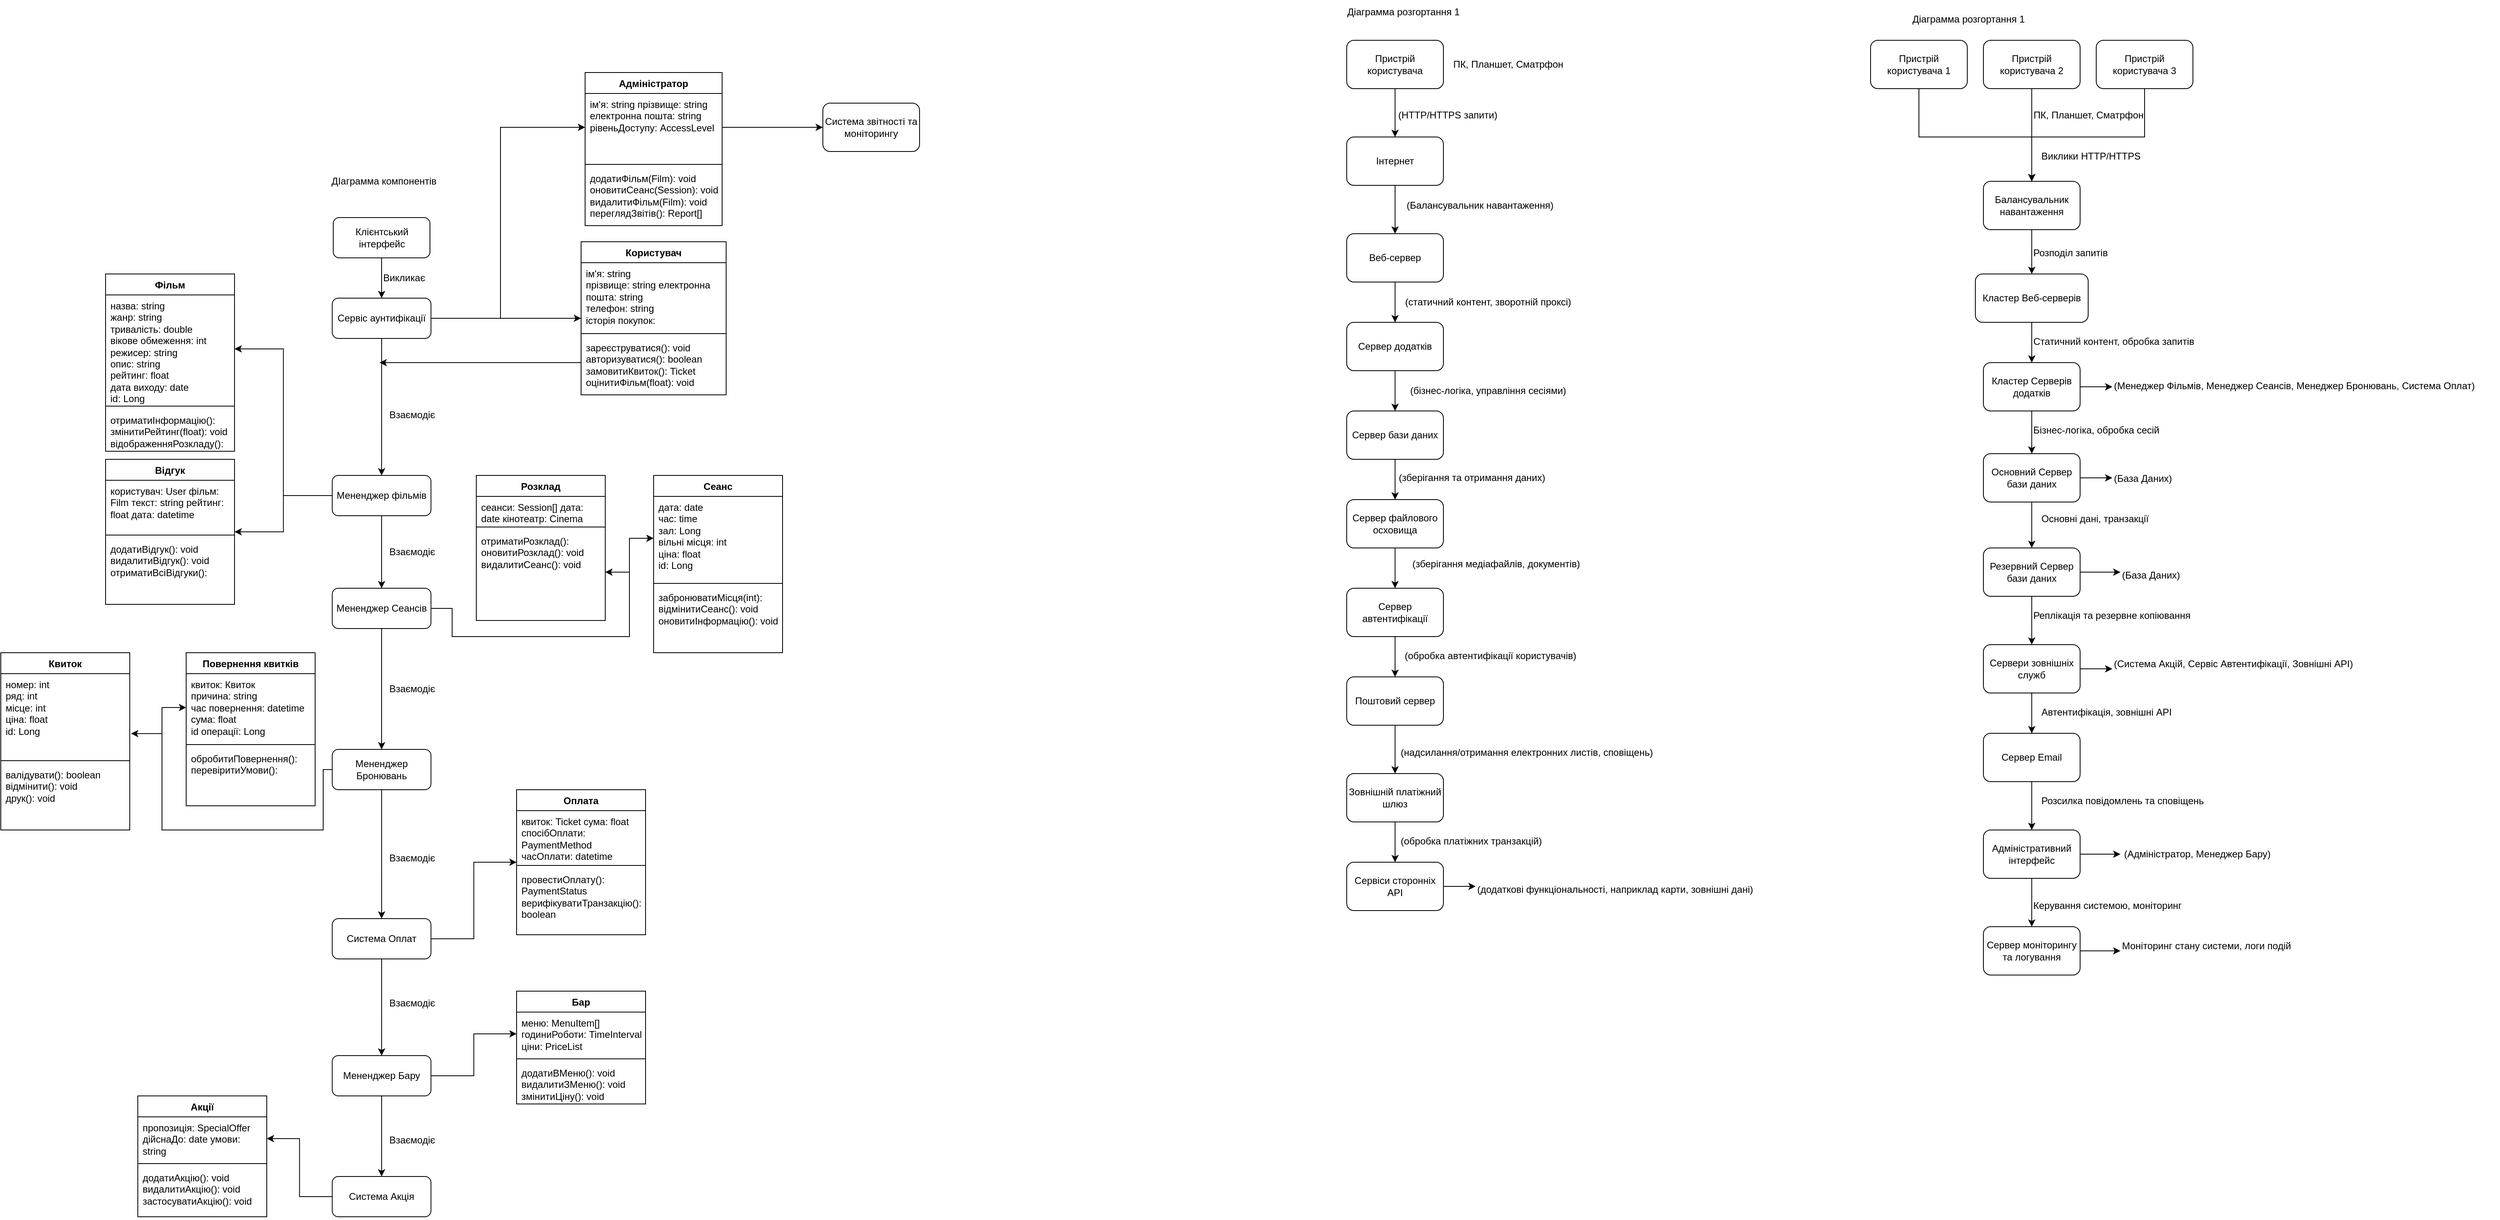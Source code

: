 <mxfile version="24.2.5" type="device">
  <diagram name="Page-1" id="E-X7L0WI3MuSMnoEJAu1">
    <mxGraphModel dx="3098" dy="1278" grid="1" gridSize="10" guides="1" tooltips="1" connect="1" arrows="1" fold="1" page="1" pageScale="1" pageWidth="850" pageHeight="1100" math="0" shadow="0">
      <root>
        <mxCell id="0" />
        <mxCell id="1" parent="0" />
        <mxCell id="DeFZSclAn88cbRGIC0sN-1" value="ДІаграмма компонентів" style="text;html=1;align=center;verticalAlign=middle;resizable=0;points=[];autosize=1;strokeColor=none;fillColor=none;" parent="1" vertex="1">
          <mxGeometry x="300" y="330" width="150" height="30" as="geometry" />
        </mxCell>
        <mxCell id="DeFZSclAn88cbRGIC0sN-5" style="edgeStyle=orthogonalEdgeStyle;rounded=0;orthogonalLoop=1;jettySize=auto;html=1;entryX=0.5;entryY=0;entryDx=0;entryDy=0;" parent="1" source="DeFZSclAn88cbRGIC0sN-2" target="DeFZSclAn88cbRGIC0sN-3" edge="1">
          <mxGeometry relative="1" as="geometry" />
        </mxCell>
        <mxCell id="DeFZSclAn88cbRGIC0sN-2" value="Клієнтський інтерфейс" style="rounded=1;whiteSpace=wrap;html=1;" parent="1" vertex="1">
          <mxGeometry x="312.5" y="390" width="120" height="50" as="geometry" />
        </mxCell>
        <mxCell id="DeFZSclAn88cbRGIC0sN-13" style="edgeStyle=orthogonalEdgeStyle;rounded=0;orthogonalLoop=1;jettySize=auto;html=1;entryX=0.5;entryY=0;entryDx=0;entryDy=0;" parent="1" source="DeFZSclAn88cbRGIC0sN-3" target="DeFZSclAn88cbRGIC0sN-12" edge="1">
          <mxGeometry relative="1" as="geometry" />
        </mxCell>
        <mxCell id="DeFZSclAn88cbRGIC0sN-89" style="edgeStyle=orthogonalEdgeStyle;rounded=0;orthogonalLoop=1;jettySize=auto;html=1;entryX=0;entryY=0.5;entryDx=0;entryDy=0;" parent="1" source="DeFZSclAn88cbRGIC0sN-3" target="DeFZSclAn88cbRGIC0sN-86" edge="1">
          <mxGeometry relative="1" as="geometry">
            <Array as="points">
              <mxPoint x="520" y="515" />
              <mxPoint x="520" y="278" />
            </Array>
          </mxGeometry>
        </mxCell>
        <mxCell id="DeFZSclAn88cbRGIC0sN-3" value="Сервіс аунтифікації" style="rounded=1;whiteSpace=wrap;html=1;" parent="1" vertex="1">
          <mxGeometry x="311.25" y="490" width="122.5" height="50" as="geometry" />
        </mxCell>
        <mxCell id="DeFZSclAn88cbRGIC0sN-6" value="Викликає" style="text;html=1;align=center;verticalAlign=middle;resizable=0;points=[];autosize=1;strokeColor=none;fillColor=none;" parent="1" vertex="1">
          <mxGeometry x="360" y="450" width="80" height="30" as="geometry" />
        </mxCell>
        <mxCell id="DeFZSclAn88cbRGIC0sN-7" value="Користувач" style="swimlane;fontStyle=1;align=center;verticalAlign=top;childLayout=stackLayout;horizontal=1;startSize=26;horizontalStack=0;resizeParent=1;resizeParentMax=0;resizeLast=0;collapsible=1;marginBottom=0;whiteSpace=wrap;html=1;" parent="1" vertex="1">
          <mxGeometry x="620" y="420" width="180" height="190" as="geometry" />
        </mxCell>
        <mxCell id="DeFZSclAn88cbRGIC0sN-93" style="edgeStyle=orthogonalEdgeStyle;rounded=0;orthogonalLoop=1;jettySize=auto;html=1;exitX=0;exitY=0.5;exitDx=0;exitDy=0;" parent="DeFZSclAn88cbRGIC0sN-7" source="DeFZSclAn88cbRGIC0sN-10" edge="1">
          <mxGeometry relative="1" as="geometry">
            <mxPoint x="-250" y="150" as="targetPoint" />
            <Array as="points">
              <mxPoint y="150" />
              <mxPoint x="-250" y="150" />
            </Array>
          </mxGeometry>
        </mxCell>
        <mxCell id="DeFZSclAn88cbRGIC0sN-8" value="ім&#39;я: string&amp;nbsp;&lt;div&gt;прізвище: string електронна пошта: string&amp;nbsp;&lt;/div&gt;&lt;div&gt;телефон: string&amp;nbsp;&lt;/div&gt;&lt;div&gt;історія покупок:&lt;/div&gt;" style="text;strokeColor=none;fillColor=none;align=left;verticalAlign=top;spacingLeft=4;spacingRight=4;overflow=hidden;rotatable=0;points=[[0,0.5],[1,0.5]];portConstraint=eastwest;whiteSpace=wrap;html=1;" parent="DeFZSclAn88cbRGIC0sN-7" vertex="1">
          <mxGeometry y="26" width="180" height="84" as="geometry" />
        </mxCell>
        <mxCell id="DeFZSclAn88cbRGIC0sN-9" value="" style="line;strokeWidth=1;fillColor=none;align=left;verticalAlign=middle;spacingTop=-1;spacingLeft=3;spacingRight=3;rotatable=0;labelPosition=right;points=[];portConstraint=eastwest;strokeColor=inherit;" parent="DeFZSclAn88cbRGIC0sN-7" vertex="1">
          <mxGeometry y="110" width="180" height="8" as="geometry" />
        </mxCell>
        <mxCell id="DeFZSclAn88cbRGIC0sN-10" value="зареєструватися(): void авторизуватися(): boolean замовитиКвиток(): Ticket оцінитиФільм(float): void" style="text;strokeColor=none;fillColor=none;align=left;verticalAlign=top;spacingLeft=4;spacingRight=4;overflow=hidden;rotatable=0;points=[[0,0.5],[1,0.5]];portConstraint=eastwest;whiteSpace=wrap;html=1;" parent="DeFZSclAn88cbRGIC0sN-7" vertex="1">
          <mxGeometry y="118" width="180" height="72" as="geometry" />
        </mxCell>
        <mxCell id="DeFZSclAn88cbRGIC0sN-11" style="edgeStyle=orthogonalEdgeStyle;rounded=0;orthogonalLoop=1;jettySize=auto;html=1;entryX=0;entryY=0.821;entryDx=0;entryDy=0;entryPerimeter=0;" parent="1" source="DeFZSclAn88cbRGIC0sN-3" target="DeFZSclAn88cbRGIC0sN-8" edge="1">
          <mxGeometry relative="1" as="geometry" />
        </mxCell>
        <mxCell id="DeFZSclAn88cbRGIC0sN-25" style="edgeStyle=orthogonalEdgeStyle;rounded=0;orthogonalLoop=1;jettySize=auto;html=1;entryX=1;entryY=0.5;entryDx=0;entryDy=0;exitX=0;exitY=0.5;exitDx=0;exitDy=0;" parent="1" source="DeFZSclAn88cbRGIC0sN-12" target="DeFZSclAn88cbRGIC0sN-16" edge="1">
          <mxGeometry relative="1" as="geometry" />
        </mxCell>
        <mxCell id="DeFZSclAn88cbRGIC0sN-27" style="edgeStyle=orthogonalEdgeStyle;rounded=0;orthogonalLoop=1;jettySize=auto;html=1;entryX=1;entryY=0.5;entryDx=0;entryDy=0;" parent="1" source="DeFZSclAn88cbRGIC0sN-12" target="DeFZSclAn88cbRGIC0sN-19" edge="1">
          <mxGeometry relative="1" as="geometry" />
        </mxCell>
        <mxCell id="DeFZSclAn88cbRGIC0sN-29" style="edgeStyle=orthogonalEdgeStyle;rounded=0;orthogonalLoop=1;jettySize=auto;html=1;" parent="1" source="DeFZSclAn88cbRGIC0sN-12" target="DeFZSclAn88cbRGIC0sN-28" edge="1">
          <mxGeometry relative="1" as="geometry" />
        </mxCell>
        <mxCell id="DeFZSclAn88cbRGIC0sN-12" value="Мененджер фільмів" style="rounded=1;whiteSpace=wrap;html=1;" parent="1" vertex="1">
          <mxGeometry x="311.25" y="710" width="122.5" height="50" as="geometry" />
        </mxCell>
        <mxCell id="DeFZSclAn88cbRGIC0sN-14" value="Взаємодіє" style="text;html=1;align=center;verticalAlign=middle;resizable=0;points=[];autosize=1;strokeColor=none;fillColor=none;" parent="1" vertex="1">
          <mxGeometry x="370" y="620" width="80" height="30" as="geometry" />
        </mxCell>
        <mxCell id="DeFZSclAn88cbRGIC0sN-15" value="Фільм" style="swimlane;fontStyle=1;align=center;verticalAlign=top;childLayout=stackLayout;horizontal=1;startSize=26;horizontalStack=0;resizeParent=1;resizeParentMax=0;resizeLast=0;collapsible=1;marginBottom=0;whiteSpace=wrap;html=1;" parent="1" vertex="1">
          <mxGeometry x="30" y="460" width="160" height="220" as="geometry" />
        </mxCell>
        <mxCell id="DeFZSclAn88cbRGIC0sN-16" value="назва: string&amp;nbsp;&lt;div&gt;жанр: string&amp;nbsp;&lt;/div&gt;&lt;div&gt;тривалість: double&lt;/div&gt;&lt;div&gt;вікове обмеження: int режисер: string&amp;nbsp;&lt;/div&gt;&lt;div&gt;опис: string&amp;nbsp;&lt;/div&gt;&lt;div&gt;рейтинг: float&amp;nbsp;&lt;/div&gt;&lt;div&gt;дата виходу: date&lt;/div&gt;&lt;div&gt;id: Long&lt;br&gt;&lt;/div&gt;" style="text;strokeColor=none;fillColor=none;align=left;verticalAlign=top;spacingLeft=4;spacingRight=4;overflow=hidden;rotatable=0;points=[[0,0.5],[1,0.5]];portConstraint=eastwest;whiteSpace=wrap;html=1;" parent="DeFZSclAn88cbRGIC0sN-15" vertex="1">
          <mxGeometry y="26" width="160" height="134" as="geometry" />
        </mxCell>
        <mxCell id="DeFZSclAn88cbRGIC0sN-17" value="" style="line;strokeWidth=1;fillColor=none;align=left;verticalAlign=middle;spacingTop=-1;spacingLeft=3;spacingRight=3;rotatable=0;labelPosition=right;points=[];portConstraint=eastwest;strokeColor=inherit;" parent="DeFZSclAn88cbRGIC0sN-15" vertex="1">
          <mxGeometry y="160" width="160" height="8" as="geometry" />
        </mxCell>
        <mxCell id="DeFZSclAn88cbRGIC0sN-18" value="отриматиІнформацію():&amp;nbsp; змінитиРейтинг(float): void відображенняРозкладу():&amp;nbsp;" style="text;strokeColor=none;fillColor=none;align=left;verticalAlign=top;spacingLeft=4;spacingRight=4;overflow=hidden;rotatable=0;points=[[0,0.5],[1,0.5]];portConstraint=eastwest;whiteSpace=wrap;html=1;" parent="DeFZSclAn88cbRGIC0sN-15" vertex="1">
          <mxGeometry y="168" width="160" height="52" as="geometry" />
        </mxCell>
        <mxCell id="DeFZSclAn88cbRGIC0sN-19" value="Відгук" style="swimlane;fontStyle=1;align=center;verticalAlign=top;childLayout=stackLayout;horizontal=1;startSize=26;horizontalStack=0;resizeParent=1;resizeParentMax=0;resizeLast=0;collapsible=1;marginBottom=0;whiteSpace=wrap;html=1;" parent="1" vertex="1">
          <mxGeometry x="30" y="690" width="160" height="180" as="geometry" />
        </mxCell>
        <mxCell id="DeFZSclAn88cbRGIC0sN-20" value="користувач: User фільм: Film текст: string рейтинг: float дата: datetime" style="text;strokeColor=none;fillColor=none;align=left;verticalAlign=top;spacingLeft=4;spacingRight=4;overflow=hidden;rotatable=0;points=[[0,0.5],[1,0.5]];portConstraint=eastwest;whiteSpace=wrap;html=1;" parent="DeFZSclAn88cbRGIC0sN-19" vertex="1">
          <mxGeometry y="26" width="160" height="64" as="geometry" />
        </mxCell>
        <mxCell id="DeFZSclAn88cbRGIC0sN-21" value="" style="line;strokeWidth=1;fillColor=none;align=left;verticalAlign=middle;spacingTop=-1;spacingLeft=3;spacingRight=3;rotatable=0;labelPosition=right;points=[];portConstraint=eastwest;strokeColor=inherit;" parent="DeFZSclAn88cbRGIC0sN-19" vertex="1">
          <mxGeometry y="90" width="160" height="8" as="geometry" />
        </mxCell>
        <mxCell id="DeFZSclAn88cbRGIC0sN-22" value="додатиВідгук(): void видалитиВідгук(): void отриматиВсіВідгуки():&amp;nbsp;" style="text;strokeColor=none;fillColor=none;align=left;verticalAlign=top;spacingLeft=4;spacingRight=4;overflow=hidden;rotatable=0;points=[[0,0.5],[1,0.5]];portConstraint=eastwest;whiteSpace=wrap;html=1;" parent="DeFZSclAn88cbRGIC0sN-19" vertex="1">
          <mxGeometry y="98" width="160" height="82" as="geometry" />
        </mxCell>
        <mxCell id="DeFZSclAn88cbRGIC0sN-40" style="edgeStyle=orthogonalEdgeStyle;rounded=0;orthogonalLoop=1;jettySize=auto;html=1;exitX=1;exitY=0.5;exitDx=0;exitDy=0;" parent="1" source="DeFZSclAn88cbRGIC0sN-28" target="DeFZSclAn88cbRGIC0sN-31" edge="1">
          <mxGeometry relative="1" as="geometry">
            <Array as="points">
              <mxPoint x="460" y="875" />
              <mxPoint x="460" y="910" />
              <mxPoint x="680" y="910" />
              <mxPoint x="680" y="788" />
            </Array>
          </mxGeometry>
        </mxCell>
        <mxCell id="DeFZSclAn88cbRGIC0sN-42" style="edgeStyle=orthogonalEdgeStyle;rounded=0;orthogonalLoop=1;jettySize=auto;html=1;" parent="1" source="DeFZSclAn88cbRGIC0sN-28" target="DeFZSclAn88cbRGIC0sN-41" edge="1">
          <mxGeometry relative="1" as="geometry" />
        </mxCell>
        <mxCell id="DeFZSclAn88cbRGIC0sN-28" value="Мененджер Сеансів" style="rounded=1;whiteSpace=wrap;html=1;" parent="1" vertex="1">
          <mxGeometry x="311.25" y="850" width="122.5" height="50" as="geometry" />
        </mxCell>
        <mxCell id="DeFZSclAn88cbRGIC0sN-30" value="Сеанс" style="swimlane;fontStyle=1;align=center;verticalAlign=top;childLayout=stackLayout;horizontal=1;startSize=26;horizontalStack=0;resizeParent=1;resizeParentMax=0;resizeLast=0;collapsible=1;marginBottom=0;whiteSpace=wrap;html=1;" parent="1" vertex="1">
          <mxGeometry x="710" y="710" width="160" height="220" as="geometry" />
        </mxCell>
        <mxCell id="DeFZSclAn88cbRGIC0sN-31" value="дата: date&amp;nbsp;&lt;div&gt;час: time&amp;nbsp;&lt;/div&gt;&lt;div&gt;зал: Long&amp;nbsp;&lt;/div&gt;&lt;div&gt;вільні місця: int&amp;nbsp;&lt;/div&gt;&lt;div&gt;ціна: float&lt;/div&gt;&lt;div&gt;id: Long&lt;br&gt;&lt;/div&gt;" style="text;strokeColor=none;fillColor=none;align=left;verticalAlign=top;spacingLeft=4;spacingRight=4;overflow=hidden;rotatable=0;points=[[0,0.5],[1,0.5]];portConstraint=eastwest;whiteSpace=wrap;html=1;" parent="DeFZSclAn88cbRGIC0sN-30" vertex="1">
          <mxGeometry y="26" width="160" height="104" as="geometry" />
        </mxCell>
        <mxCell id="DeFZSclAn88cbRGIC0sN-32" value="" style="line;strokeWidth=1;fillColor=none;align=left;verticalAlign=middle;spacingTop=-1;spacingLeft=3;spacingRight=3;rotatable=0;labelPosition=right;points=[];portConstraint=eastwest;strokeColor=inherit;" parent="DeFZSclAn88cbRGIC0sN-30" vertex="1">
          <mxGeometry y="130" width="160" height="8" as="geometry" />
        </mxCell>
        <mxCell id="DeFZSclAn88cbRGIC0sN-33" value="забронюватиМісця(int): відмінитиСеанс(): void оновитиІнформацію(): void" style="text;strokeColor=none;fillColor=none;align=left;verticalAlign=top;spacingLeft=4;spacingRight=4;overflow=hidden;rotatable=0;points=[[0,0.5],[1,0.5]];portConstraint=eastwest;whiteSpace=wrap;html=1;" parent="DeFZSclAn88cbRGIC0sN-30" vertex="1">
          <mxGeometry y="138" width="160" height="82" as="geometry" />
        </mxCell>
        <mxCell id="DeFZSclAn88cbRGIC0sN-34" value="Розклад" style="swimlane;fontStyle=1;align=center;verticalAlign=top;childLayout=stackLayout;horizontal=1;startSize=26;horizontalStack=0;resizeParent=1;resizeParentMax=0;resizeLast=0;collapsible=1;marginBottom=0;whiteSpace=wrap;html=1;" parent="1" vertex="1">
          <mxGeometry x="490" y="710" width="160" height="180" as="geometry" />
        </mxCell>
        <mxCell id="DeFZSclAn88cbRGIC0sN-35" value="сеанси: Session[] дата: date кінотеатр: Cinema" style="text;strokeColor=none;fillColor=none;align=left;verticalAlign=top;spacingLeft=4;spacingRight=4;overflow=hidden;rotatable=0;points=[[0,0.5],[1,0.5]];portConstraint=eastwest;whiteSpace=wrap;html=1;" parent="DeFZSclAn88cbRGIC0sN-34" vertex="1">
          <mxGeometry y="26" width="160" height="34" as="geometry" />
        </mxCell>
        <mxCell id="DeFZSclAn88cbRGIC0sN-36" value="" style="line;strokeWidth=1;fillColor=none;align=left;verticalAlign=middle;spacingTop=-1;spacingLeft=3;spacingRight=3;rotatable=0;labelPosition=right;points=[];portConstraint=eastwest;strokeColor=inherit;" parent="DeFZSclAn88cbRGIC0sN-34" vertex="1">
          <mxGeometry y="60" width="160" height="8" as="geometry" />
        </mxCell>
        <mxCell id="DeFZSclAn88cbRGIC0sN-37" value="отриматиРозклад():&amp;nbsp; оновитиРозклад(): void видалитиСеанс(): void" style="text;strokeColor=none;fillColor=none;align=left;verticalAlign=top;spacingLeft=4;spacingRight=4;overflow=hidden;rotatable=0;points=[[0,0.5],[1,0.5]];portConstraint=eastwest;whiteSpace=wrap;html=1;" parent="DeFZSclAn88cbRGIC0sN-34" vertex="1">
          <mxGeometry y="68" width="160" height="112" as="geometry" />
        </mxCell>
        <mxCell id="DeFZSclAn88cbRGIC0sN-52" style="edgeStyle=orthogonalEdgeStyle;rounded=0;orthogonalLoop=1;jettySize=auto;html=1;entryX=0;entryY=0.5;entryDx=0;entryDy=0;exitX=0;exitY=0.5;exitDx=0;exitDy=0;" parent="1" source="DeFZSclAn88cbRGIC0sN-41" target="DeFZSclAn88cbRGIC0sN-48" edge="1">
          <mxGeometry relative="1" as="geometry">
            <Array as="points">
              <mxPoint x="300" y="1075" />
              <mxPoint x="300" y="1150" />
              <mxPoint x="100" y="1150" />
              <mxPoint x="100" y="998" />
            </Array>
          </mxGeometry>
        </mxCell>
        <mxCell id="DeFZSclAn88cbRGIC0sN-56" style="edgeStyle=orthogonalEdgeStyle;rounded=0;orthogonalLoop=1;jettySize=auto;html=1;entryX=0.5;entryY=0;entryDx=0;entryDy=0;" parent="1" source="DeFZSclAn88cbRGIC0sN-41" target="DeFZSclAn88cbRGIC0sN-55" edge="1">
          <mxGeometry relative="1" as="geometry" />
        </mxCell>
        <mxCell id="DeFZSclAn88cbRGIC0sN-41" value="Мененджер Бронювань" style="rounded=1;whiteSpace=wrap;html=1;" parent="1" vertex="1">
          <mxGeometry x="311.25" y="1050" width="122.5" height="50" as="geometry" />
        </mxCell>
        <mxCell id="DeFZSclAn88cbRGIC0sN-43" value="Квиток" style="swimlane;fontStyle=1;align=center;verticalAlign=top;childLayout=stackLayout;horizontal=1;startSize=26;horizontalStack=0;resizeParent=1;resizeParentMax=0;resizeLast=0;collapsible=1;marginBottom=0;whiteSpace=wrap;html=1;" parent="1" vertex="1">
          <mxGeometry x="-100" y="930" width="160" height="220" as="geometry" />
        </mxCell>
        <mxCell id="DeFZSclAn88cbRGIC0sN-44" value="номер: int&amp;nbsp;&lt;div&gt;ряд: int&amp;nbsp;&lt;/div&gt;&lt;div&gt;місце: int&amp;nbsp;&lt;/div&gt;&lt;div&gt;ціна: float&amp;nbsp;&lt;/div&gt;&lt;div&gt;id: Long&lt;/div&gt;" style="text;strokeColor=none;fillColor=none;align=left;verticalAlign=top;spacingLeft=4;spacingRight=4;overflow=hidden;rotatable=0;points=[[0,0.5],[1,0.5]];portConstraint=eastwest;whiteSpace=wrap;html=1;" parent="DeFZSclAn88cbRGIC0sN-43" vertex="1">
          <mxGeometry y="26" width="160" height="104" as="geometry" />
        </mxCell>
        <mxCell id="DeFZSclAn88cbRGIC0sN-45" value="" style="line;strokeWidth=1;fillColor=none;align=left;verticalAlign=middle;spacingTop=-1;spacingLeft=3;spacingRight=3;rotatable=0;labelPosition=right;points=[];portConstraint=eastwest;strokeColor=inherit;" parent="DeFZSclAn88cbRGIC0sN-43" vertex="1">
          <mxGeometry y="130" width="160" height="8" as="geometry" />
        </mxCell>
        <mxCell id="DeFZSclAn88cbRGIC0sN-46" value="валідувати(): boolean відмінити(): void&amp;nbsp;&lt;div&gt;друк(): void&lt;/div&gt;" style="text;strokeColor=none;fillColor=none;align=left;verticalAlign=top;spacingLeft=4;spacingRight=4;overflow=hidden;rotatable=0;points=[[0,0.5],[1,0.5]];portConstraint=eastwest;whiteSpace=wrap;html=1;" parent="DeFZSclAn88cbRGIC0sN-43" vertex="1">
          <mxGeometry y="138" width="160" height="82" as="geometry" />
        </mxCell>
        <mxCell id="DeFZSclAn88cbRGIC0sN-47" value="Повернення квитків" style="swimlane;fontStyle=1;align=center;verticalAlign=top;childLayout=stackLayout;horizontal=1;startSize=26;horizontalStack=0;resizeParent=1;resizeParentMax=0;resizeLast=0;collapsible=1;marginBottom=0;whiteSpace=wrap;html=1;" parent="1" vertex="1">
          <mxGeometry x="130" y="930" width="160" height="190" as="geometry" />
        </mxCell>
        <mxCell id="DeFZSclAn88cbRGIC0sN-48" value="квиток: Квиток&lt;div&gt;причина: string&amp;nbsp;&lt;/div&gt;&lt;div&gt;час повернення: datetime сума: float&lt;/div&gt;&lt;div&gt;id операції: Long&lt;br&gt;&lt;/div&gt;" style="text;strokeColor=none;fillColor=none;align=left;verticalAlign=top;spacingLeft=4;spacingRight=4;overflow=hidden;rotatable=0;points=[[0,0.5],[1,0.5]];portConstraint=eastwest;whiteSpace=wrap;html=1;" parent="DeFZSclAn88cbRGIC0sN-47" vertex="1">
          <mxGeometry y="26" width="160" height="84" as="geometry" />
        </mxCell>
        <mxCell id="DeFZSclAn88cbRGIC0sN-49" value="" style="line;strokeWidth=1;fillColor=none;align=left;verticalAlign=middle;spacingTop=-1;spacingLeft=3;spacingRight=3;rotatable=0;labelPosition=right;points=[];portConstraint=eastwest;strokeColor=inherit;" parent="DeFZSclAn88cbRGIC0sN-47" vertex="1">
          <mxGeometry y="110" width="160" height="8" as="geometry" />
        </mxCell>
        <mxCell id="DeFZSclAn88cbRGIC0sN-50" value="обробитиПовернення(): перевіритиУмови():&amp;nbsp;" style="text;strokeColor=none;fillColor=none;align=left;verticalAlign=top;spacingLeft=4;spacingRight=4;overflow=hidden;rotatable=0;points=[[0,0.5],[1,0.5]];portConstraint=eastwest;whiteSpace=wrap;html=1;" parent="DeFZSclAn88cbRGIC0sN-47" vertex="1">
          <mxGeometry y="118" width="160" height="72" as="geometry" />
        </mxCell>
        <mxCell id="DeFZSclAn88cbRGIC0sN-51" style="edgeStyle=orthogonalEdgeStyle;rounded=0;orthogonalLoop=1;jettySize=auto;html=1;entryX=1.01;entryY=0.715;entryDx=0;entryDy=0;entryPerimeter=0;exitX=0;exitY=0.5;exitDx=0;exitDy=0;" parent="1" source="DeFZSclAn88cbRGIC0sN-41" target="DeFZSclAn88cbRGIC0sN-44" edge="1">
          <mxGeometry relative="1" as="geometry">
            <Array as="points">
              <mxPoint x="300" y="1075" />
              <mxPoint x="300" y="1150" />
              <mxPoint x="100" y="1150" />
              <mxPoint x="100" y="1030" />
            </Array>
          </mxGeometry>
        </mxCell>
        <mxCell id="DeFZSclAn88cbRGIC0sN-54" style="edgeStyle=orthogonalEdgeStyle;rounded=0;orthogonalLoop=1;jettySize=auto;html=1;entryX=1;entryY=0.464;entryDx=0;entryDy=0;entryPerimeter=0;" parent="1" source="DeFZSclAn88cbRGIC0sN-28" target="DeFZSclAn88cbRGIC0sN-37" edge="1">
          <mxGeometry relative="1" as="geometry">
            <Array as="points">
              <mxPoint x="460" y="875" />
              <mxPoint x="460" y="910" />
              <mxPoint x="680" y="910" />
              <mxPoint x="680" y="830" />
            </Array>
          </mxGeometry>
        </mxCell>
        <mxCell id="DeFZSclAn88cbRGIC0sN-61" style="edgeStyle=orthogonalEdgeStyle;rounded=0;orthogonalLoop=1;jettySize=auto;html=1;entryX=0;entryY=0.5;entryDx=0;entryDy=0;" parent="1" source="DeFZSclAn88cbRGIC0sN-55" target="DeFZSclAn88cbRGIC0sN-57" edge="1">
          <mxGeometry relative="1" as="geometry" />
        </mxCell>
        <mxCell id="DeFZSclAn88cbRGIC0sN-69" style="edgeStyle=orthogonalEdgeStyle;rounded=0;orthogonalLoop=1;jettySize=auto;html=1;entryX=0.5;entryY=0;entryDx=0;entryDy=0;" parent="1" source="DeFZSclAn88cbRGIC0sN-55" target="DeFZSclAn88cbRGIC0sN-62" edge="1">
          <mxGeometry relative="1" as="geometry" />
        </mxCell>
        <mxCell id="DeFZSclAn88cbRGIC0sN-55" value="Система Оплат" style="rounded=1;whiteSpace=wrap;html=1;" parent="1" vertex="1">
          <mxGeometry x="311.25" y="1260" width="122.5" height="50" as="geometry" />
        </mxCell>
        <mxCell id="DeFZSclAn88cbRGIC0sN-57" value="Оплата" style="swimlane;fontStyle=1;align=center;verticalAlign=top;childLayout=stackLayout;horizontal=1;startSize=26;horizontalStack=0;resizeParent=1;resizeParentMax=0;resizeLast=0;collapsible=1;marginBottom=0;whiteSpace=wrap;html=1;" parent="1" vertex="1">
          <mxGeometry x="540" y="1100" width="160" height="180" as="geometry">
            <mxRectangle x="410" y="460" width="80" height="30" as="alternateBounds" />
          </mxGeometry>
        </mxCell>
        <mxCell id="DeFZSclAn88cbRGIC0sN-58" value="квиток: Ticket сума: float спосібОплати: PaymentMethod часОплати: datetime" style="text;strokeColor=none;fillColor=none;align=left;verticalAlign=top;spacingLeft=4;spacingRight=4;overflow=hidden;rotatable=0;points=[[0,0.5],[1,0.5]];portConstraint=eastwest;whiteSpace=wrap;html=1;" parent="DeFZSclAn88cbRGIC0sN-57" vertex="1">
          <mxGeometry y="26" width="160" height="64" as="geometry" />
        </mxCell>
        <mxCell id="DeFZSclAn88cbRGIC0sN-59" value="" style="line;strokeWidth=1;fillColor=none;align=left;verticalAlign=middle;spacingTop=-1;spacingLeft=3;spacingRight=3;rotatable=0;labelPosition=right;points=[];portConstraint=eastwest;strokeColor=inherit;" parent="DeFZSclAn88cbRGIC0sN-57" vertex="1">
          <mxGeometry y="90" width="160" height="8" as="geometry" />
        </mxCell>
        <mxCell id="DeFZSclAn88cbRGIC0sN-60" value="провестиОплату(): PaymentStatus верифікуватиТранзакцію(): boolean" style="text;strokeColor=none;fillColor=none;align=left;verticalAlign=top;spacingLeft=4;spacingRight=4;overflow=hidden;rotatable=0;points=[[0,0.5],[1,0.5]];portConstraint=eastwest;whiteSpace=wrap;html=1;" parent="DeFZSclAn88cbRGIC0sN-57" vertex="1">
          <mxGeometry y="98" width="160" height="82" as="geometry" />
        </mxCell>
        <mxCell id="DeFZSclAn88cbRGIC0sN-67" style="edgeStyle=orthogonalEdgeStyle;rounded=0;orthogonalLoop=1;jettySize=auto;html=1;entryX=0;entryY=0.5;entryDx=0;entryDy=0;" parent="1" source="DeFZSclAn88cbRGIC0sN-62" target="DeFZSclAn88cbRGIC0sN-64" edge="1">
          <mxGeometry relative="1" as="geometry" />
        </mxCell>
        <mxCell id="DeFZSclAn88cbRGIC0sN-71" style="edgeStyle=orthogonalEdgeStyle;rounded=0;orthogonalLoop=1;jettySize=auto;html=1;entryX=0.5;entryY=0;entryDx=0;entryDy=0;" parent="1" source="DeFZSclAn88cbRGIC0sN-62" target="DeFZSclAn88cbRGIC0sN-70" edge="1">
          <mxGeometry relative="1" as="geometry" />
        </mxCell>
        <mxCell id="DeFZSclAn88cbRGIC0sN-62" value="Мененджер Бару" style="rounded=1;whiteSpace=wrap;html=1;" parent="1" vertex="1">
          <mxGeometry x="311.25" y="1430" width="122.5" height="50" as="geometry" />
        </mxCell>
        <mxCell id="DeFZSclAn88cbRGIC0sN-63" value="Бар" style="swimlane;fontStyle=1;align=center;verticalAlign=top;childLayout=stackLayout;horizontal=1;startSize=26;horizontalStack=0;resizeParent=1;resizeParentMax=0;resizeLast=0;collapsible=1;marginBottom=0;whiteSpace=wrap;html=1;" parent="1" vertex="1">
          <mxGeometry x="540" y="1350" width="160" height="140" as="geometry" />
        </mxCell>
        <mxCell id="DeFZSclAn88cbRGIC0sN-64" value="меню: MenuItem[] годиниРоботи: TimeInterval ціни: PriceList" style="text;strokeColor=none;fillColor=none;align=left;verticalAlign=top;spacingLeft=4;spacingRight=4;overflow=hidden;rotatable=0;points=[[0,0.5],[1,0.5]];portConstraint=eastwest;whiteSpace=wrap;html=1;" parent="DeFZSclAn88cbRGIC0sN-63" vertex="1">
          <mxGeometry y="26" width="160" height="54" as="geometry" />
        </mxCell>
        <mxCell id="DeFZSclAn88cbRGIC0sN-65" value="" style="line;strokeWidth=1;fillColor=none;align=left;verticalAlign=middle;spacingTop=-1;spacingLeft=3;spacingRight=3;rotatable=0;labelPosition=right;points=[];portConstraint=eastwest;strokeColor=inherit;" parent="DeFZSclAn88cbRGIC0sN-63" vertex="1">
          <mxGeometry y="80" width="160" height="8" as="geometry" />
        </mxCell>
        <mxCell id="DeFZSclAn88cbRGIC0sN-66" value="додатиВМеню(): void видалитиЗМеню(): void змінитиЦіну(): void" style="text;strokeColor=none;fillColor=none;align=left;verticalAlign=top;spacingLeft=4;spacingRight=4;overflow=hidden;rotatable=0;points=[[0,0.5],[1,0.5]];portConstraint=eastwest;whiteSpace=wrap;html=1;" parent="DeFZSclAn88cbRGIC0sN-63" vertex="1">
          <mxGeometry y="88" width="160" height="52" as="geometry" />
        </mxCell>
        <mxCell id="DeFZSclAn88cbRGIC0sN-76" style="edgeStyle=orthogonalEdgeStyle;rounded=0;orthogonalLoop=1;jettySize=auto;html=1;entryX=1;entryY=0.5;entryDx=0;entryDy=0;exitX=0;exitY=0.5;exitDx=0;exitDy=0;" parent="1" source="DeFZSclAn88cbRGIC0sN-70" target="DeFZSclAn88cbRGIC0sN-73" edge="1">
          <mxGeometry relative="1" as="geometry" />
        </mxCell>
        <mxCell id="DeFZSclAn88cbRGIC0sN-70" value="Система Акція" style="rounded=1;whiteSpace=wrap;html=1;" parent="1" vertex="1">
          <mxGeometry x="311.25" y="1580" width="122.5" height="50" as="geometry" />
        </mxCell>
        <mxCell id="DeFZSclAn88cbRGIC0sN-72" value="Акції" style="swimlane;fontStyle=1;align=center;verticalAlign=top;childLayout=stackLayout;horizontal=1;startSize=26;horizontalStack=0;resizeParent=1;resizeParentMax=0;resizeLast=0;collapsible=1;marginBottom=0;whiteSpace=wrap;html=1;" parent="1" vertex="1">
          <mxGeometry x="70" y="1480" width="160" height="150" as="geometry" />
        </mxCell>
        <mxCell id="DeFZSclAn88cbRGIC0sN-73" value="пропозиція: SpecialOffer дійснаДо: date умови: string" style="text;strokeColor=none;fillColor=none;align=left;verticalAlign=top;spacingLeft=4;spacingRight=4;overflow=hidden;rotatable=0;points=[[0,0.5],[1,0.5]];portConstraint=eastwest;whiteSpace=wrap;html=1;" parent="DeFZSclAn88cbRGIC0sN-72" vertex="1">
          <mxGeometry y="26" width="160" height="54" as="geometry" />
        </mxCell>
        <mxCell id="DeFZSclAn88cbRGIC0sN-74" value="" style="line;strokeWidth=1;fillColor=none;align=left;verticalAlign=middle;spacingTop=-1;spacingLeft=3;spacingRight=3;rotatable=0;labelPosition=right;points=[];portConstraint=eastwest;strokeColor=inherit;" parent="DeFZSclAn88cbRGIC0sN-72" vertex="1">
          <mxGeometry y="80" width="160" height="8" as="geometry" />
        </mxCell>
        <mxCell id="DeFZSclAn88cbRGIC0sN-75" value="додатиАкцію(): void видалитиАкцію(): void застосуватиАкцію(): void" style="text;strokeColor=none;fillColor=none;align=left;verticalAlign=top;spacingLeft=4;spacingRight=4;overflow=hidden;rotatable=0;points=[[0,0.5],[1,0.5]];portConstraint=eastwest;whiteSpace=wrap;html=1;" parent="DeFZSclAn88cbRGIC0sN-72" vertex="1">
          <mxGeometry y="88" width="160" height="62" as="geometry" />
        </mxCell>
        <mxCell id="DeFZSclAn88cbRGIC0sN-80" value="Взаємодіє" style="text;html=1;align=center;verticalAlign=middle;resizable=0;points=[];autosize=1;strokeColor=none;fillColor=none;" parent="1" vertex="1">
          <mxGeometry x="370" y="790" width="80" height="30" as="geometry" />
        </mxCell>
        <mxCell id="DeFZSclAn88cbRGIC0sN-81" value="Взаємодіє" style="text;html=1;align=center;verticalAlign=middle;resizable=0;points=[];autosize=1;strokeColor=none;fillColor=none;" parent="1" vertex="1">
          <mxGeometry x="370" y="960" width="80" height="30" as="geometry" />
        </mxCell>
        <mxCell id="DeFZSclAn88cbRGIC0sN-82" value="Взаємодіє" style="text;html=1;align=center;verticalAlign=middle;resizable=0;points=[];autosize=1;strokeColor=none;fillColor=none;" parent="1" vertex="1">
          <mxGeometry x="370" y="1170" width="80" height="30" as="geometry" />
        </mxCell>
        <mxCell id="DeFZSclAn88cbRGIC0sN-83" value="Взаємодіє" style="text;html=1;align=center;verticalAlign=middle;resizable=0;points=[];autosize=1;strokeColor=none;fillColor=none;" parent="1" vertex="1">
          <mxGeometry x="370" y="1350" width="80" height="30" as="geometry" />
        </mxCell>
        <mxCell id="DeFZSclAn88cbRGIC0sN-84" value="Взаємодіє" style="text;html=1;align=center;verticalAlign=middle;resizable=0;points=[];autosize=1;strokeColor=none;fillColor=none;" parent="1" vertex="1">
          <mxGeometry x="370" y="1520" width="80" height="30" as="geometry" />
        </mxCell>
        <mxCell id="DeFZSclAn88cbRGIC0sN-85" value="Адміністратор" style="swimlane;fontStyle=1;align=center;verticalAlign=top;childLayout=stackLayout;horizontal=1;startSize=26;horizontalStack=0;resizeParent=1;resizeParentMax=0;resizeLast=0;collapsible=1;marginBottom=0;whiteSpace=wrap;html=1;" parent="1" vertex="1">
          <mxGeometry x="625" y="210" width="170" height="190" as="geometry" />
        </mxCell>
        <mxCell id="DeFZSclAn88cbRGIC0sN-86" value="ім&#39;я: string прізвище: string електронна пошта: string рівеньДоступу: AccessLevel" style="text;strokeColor=none;fillColor=none;align=left;verticalAlign=top;spacingLeft=4;spacingRight=4;overflow=hidden;rotatable=0;points=[[0,0.5],[1,0.5]];portConstraint=eastwest;whiteSpace=wrap;html=1;" parent="DeFZSclAn88cbRGIC0sN-85" vertex="1">
          <mxGeometry y="26" width="170" height="84" as="geometry" />
        </mxCell>
        <mxCell id="DeFZSclAn88cbRGIC0sN-87" value="" style="line;strokeWidth=1;fillColor=none;align=left;verticalAlign=middle;spacingTop=-1;spacingLeft=3;spacingRight=3;rotatable=0;labelPosition=right;points=[];portConstraint=eastwest;strokeColor=inherit;" parent="DeFZSclAn88cbRGIC0sN-85" vertex="1">
          <mxGeometry y="110" width="170" height="8" as="geometry" />
        </mxCell>
        <mxCell id="DeFZSclAn88cbRGIC0sN-88" value="додатиФільм(Film): void оновитиСеанс(Session): void видалитиФільм(Film): void переглядЗвітів(): Report[]" style="text;strokeColor=none;fillColor=none;align=left;verticalAlign=top;spacingLeft=4;spacingRight=4;overflow=hidden;rotatable=0;points=[[0,0.5],[1,0.5]];portConstraint=eastwest;whiteSpace=wrap;html=1;" parent="DeFZSclAn88cbRGIC0sN-85" vertex="1">
          <mxGeometry y="118" width="170" height="72" as="geometry" />
        </mxCell>
        <mxCell id="DeFZSclAn88cbRGIC0sN-91" value="Система звітності та моніторингу" style="rounded=1;whiteSpace=wrap;html=1;" parent="1" vertex="1">
          <mxGeometry x="920" y="248" width="120" height="60" as="geometry" />
        </mxCell>
        <mxCell id="DeFZSclAn88cbRGIC0sN-92" style="edgeStyle=orthogonalEdgeStyle;rounded=0;orthogonalLoop=1;jettySize=auto;html=1;" parent="1" source="DeFZSclAn88cbRGIC0sN-86" target="DeFZSclAn88cbRGIC0sN-91" edge="1">
          <mxGeometry relative="1" as="geometry" />
        </mxCell>
        <mxCell id="DeFZSclAn88cbRGIC0sN-94" value="Діаграмма розгортання 1" style="text;html=1;align=center;verticalAlign=middle;resizable=0;points=[];autosize=1;strokeColor=none;fillColor=none;" parent="1" vertex="1">
          <mxGeometry x="1560" y="120" width="160" height="30" as="geometry" />
        </mxCell>
        <mxCell id="DeFZSclAn88cbRGIC0sN-116" style="edgeStyle=orthogonalEdgeStyle;rounded=0;orthogonalLoop=1;jettySize=auto;html=1;entryX=0.5;entryY=0;entryDx=0;entryDy=0;" parent="1" source="DeFZSclAn88cbRGIC0sN-95" target="DeFZSclAn88cbRGIC0sN-98" edge="1">
          <mxGeometry relative="1" as="geometry" />
        </mxCell>
        <mxCell id="DeFZSclAn88cbRGIC0sN-95" value="Пристрій користувача" style="rounded=1;whiteSpace=wrap;html=1;" parent="1" vertex="1">
          <mxGeometry x="1570" y="170" width="120" height="60" as="geometry" />
        </mxCell>
        <mxCell id="DeFZSclAn88cbRGIC0sN-96" value="ПК, Планшет, Сматрфон" style="text;html=1;align=center;verticalAlign=middle;resizable=0;points=[];autosize=1;strokeColor=none;fillColor=none;" parent="1" vertex="1">
          <mxGeometry x="1690" y="185" width="160" height="30" as="geometry" />
        </mxCell>
        <mxCell id="DeFZSclAn88cbRGIC0sN-114" style="edgeStyle=orthogonalEdgeStyle;rounded=0;orthogonalLoop=1;jettySize=auto;html=1;entryX=0.5;entryY=0;entryDx=0;entryDy=0;" parent="1" source="DeFZSclAn88cbRGIC0sN-98" target="DeFZSclAn88cbRGIC0sN-99" edge="1">
          <mxGeometry relative="1" as="geometry" />
        </mxCell>
        <mxCell id="DeFZSclAn88cbRGIC0sN-98" value="Інтернет" style="rounded=1;whiteSpace=wrap;html=1;" parent="1" vertex="1">
          <mxGeometry x="1570" y="290" width="120" height="60" as="geometry" />
        </mxCell>
        <mxCell id="DeFZSclAn88cbRGIC0sN-113" style="edgeStyle=orthogonalEdgeStyle;rounded=0;orthogonalLoop=1;jettySize=auto;html=1;entryX=0.5;entryY=0;entryDx=0;entryDy=0;" parent="1" source="DeFZSclAn88cbRGIC0sN-99" target="DeFZSclAn88cbRGIC0sN-100" edge="1">
          <mxGeometry relative="1" as="geometry" />
        </mxCell>
        <mxCell id="DeFZSclAn88cbRGIC0sN-99" value="Веб-сервер" style="rounded=1;whiteSpace=wrap;html=1;" parent="1" vertex="1">
          <mxGeometry x="1570" y="410" width="120" height="60" as="geometry" />
        </mxCell>
        <mxCell id="DeFZSclAn88cbRGIC0sN-112" style="edgeStyle=orthogonalEdgeStyle;rounded=0;orthogonalLoop=1;jettySize=auto;html=1;entryX=0.5;entryY=0;entryDx=0;entryDy=0;" parent="1" source="DeFZSclAn88cbRGIC0sN-100" target="DeFZSclAn88cbRGIC0sN-101" edge="1">
          <mxGeometry relative="1" as="geometry" />
        </mxCell>
        <mxCell id="DeFZSclAn88cbRGIC0sN-100" value="Сервер додатків" style="rounded=1;whiteSpace=wrap;html=1;" parent="1" vertex="1">
          <mxGeometry x="1570" y="520" width="120" height="60" as="geometry" />
        </mxCell>
        <mxCell id="DeFZSclAn88cbRGIC0sN-111" style="edgeStyle=orthogonalEdgeStyle;rounded=0;orthogonalLoop=1;jettySize=auto;html=1;" parent="1" source="DeFZSclAn88cbRGIC0sN-101" target="DeFZSclAn88cbRGIC0sN-102" edge="1">
          <mxGeometry relative="1" as="geometry" />
        </mxCell>
        <mxCell id="DeFZSclAn88cbRGIC0sN-101" value="Сервер бази даних" style="rounded=1;whiteSpace=wrap;html=1;" parent="1" vertex="1">
          <mxGeometry x="1570" y="630" width="120" height="60" as="geometry" />
        </mxCell>
        <mxCell id="DeFZSclAn88cbRGIC0sN-110" style="edgeStyle=orthogonalEdgeStyle;rounded=0;orthogonalLoop=1;jettySize=auto;html=1;entryX=0.5;entryY=0;entryDx=0;entryDy=0;" parent="1" source="DeFZSclAn88cbRGIC0sN-102" target="DeFZSclAn88cbRGIC0sN-103" edge="1">
          <mxGeometry relative="1" as="geometry" />
        </mxCell>
        <mxCell id="DeFZSclAn88cbRGIC0sN-102" value="Сервер файлового осховища" style="rounded=1;whiteSpace=wrap;html=1;" parent="1" vertex="1">
          <mxGeometry x="1570" y="740" width="120" height="60" as="geometry" />
        </mxCell>
        <mxCell id="DeFZSclAn88cbRGIC0sN-109" style="edgeStyle=orthogonalEdgeStyle;rounded=0;orthogonalLoop=1;jettySize=auto;html=1;entryX=0.5;entryY=0;entryDx=0;entryDy=0;" parent="1" source="DeFZSclAn88cbRGIC0sN-103" target="DeFZSclAn88cbRGIC0sN-104" edge="1">
          <mxGeometry relative="1" as="geometry" />
        </mxCell>
        <mxCell id="DeFZSclAn88cbRGIC0sN-103" value="Сервер автентифікації" style="rounded=1;whiteSpace=wrap;html=1;" parent="1" vertex="1">
          <mxGeometry x="1570" y="850" width="120" height="60" as="geometry" />
        </mxCell>
        <mxCell id="DeFZSclAn88cbRGIC0sN-107" style="edgeStyle=orthogonalEdgeStyle;rounded=0;orthogonalLoop=1;jettySize=auto;html=1;entryX=0.5;entryY=0;entryDx=0;entryDy=0;" parent="1" source="DeFZSclAn88cbRGIC0sN-104" target="DeFZSclAn88cbRGIC0sN-105" edge="1">
          <mxGeometry relative="1" as="geometry" />
        </mxCell>
        <mxCell id="DeFZSclAn88cbRGIC0sN-104" value="Поштовий сервер" style="rounded=1;whiteSpace=wrap;html=1;" parent="1" vertex="1">
          <mxGeometry x="1570" y="960" width="120" height="60" as="geometry" />
        </mxCell>
        <mxCell id="DeFZSclAn88cbRGIC0sN-108" style="edgeStyle=orthogonalEdgeStyle;rounded=0;orthogonalLoop=1;jettySize=auto;html=1;" parent="1" source="DeFZSclAn88cbRGIC0sN-105" target="DeFZSclAn88cbRGIC0sN-106" edge="1">
          <mxGeometry relative="1" as="geometry" />
        </mxCell>
        <mxCell id="DeFZSclAn88cbRGIC0sN-105" value="Зовнішній платіжний шлюз" style="rounded=1;whiteSpace=wrap;html=1;" parent="1" vertex="1">
          <mxGeometry x="1570" y="1080" width="120" height="60" as="geometry" />
        </mxCell>
        <mxCell id="DeFZSclAn88cbRGIC0sN-160" style="edgeStyle=orthogonalEdgeStyle;rounded=0;orthogonalLoop=1;jettySize=auto;html=1;" parent="1" source="DeFZSclAn88cbRGIC0sN-106" edge="1">
          <mxGeometry relative="1" as="geometry">
            <mxPoint x="1730.0" y="1220" as="targetPoint" />
          </mxGeometry>
        </mxCell>
        <mxCell id="DeFZSclAn88cbRGIC0sN-106" value="Сервіси сторонніх API" style="rounded=1;whiteSpace=wrap;html=1;" parent="1" vertex="1">
          <mxGeometry x="1570" y="1190" width="120" height="60" as="geometry" />
        </mxCell>
        <mxCell id="DeFZSclAn88cbRGIC0sN-117" value="(HTTP/HTTPS запити)" style="text;html=1;align=center;verticalAlign=middle;resizable=0;points=[];autosize=1;strokeColor=none;fillColor=none;" parent="1" vertex="1">
          <mxGeometry x="1620" y="248" width="150" height="30" as="geometry" />
        </mxCell>
        <mxCell id="DeFZSclAn88cbRGIC0sN-119" value="(Балансувальник навантаження)" style="text;html=1;align=center;verticalAlign=middle;resizable=0;points=[];autosize=1;strokeColor=none;fillColor=none;" parent="1" vertex="1">
          <mxGeometry x="1630" y="360" width="210" height="30" as="geometry" />
        </mxCell>
        <mxCell id="DeFZSclAn88cbRGIC0sN-120" value="(статичний контент, зворотній проксі)" style="text;html=1;align=center;verticalAlign=middle;resizable=0;points=[];autosize=1;strokeColor=none;fillColor=none;" parent="1" vertex="1">
          <mxGeometry x="1630" y="480" width="230" height="30" as="geometry" />
        </mxCell>
        <mxCell id="DeFZSclAn88cbRGIC0sN-121" value="(бізнес-логіка, управління сесіями)" style="text;html=1;align=center;verticalAlign=middle;resizable=0;points=[];autosize=1;strokeColor=none;fillColor=none;" parent="1" vertex="1">
          <mxGeometry x="1635" y="590" width="220" height="30" as="geometry" />
        </mxCell>
        <mxCell id="DeFZSclAn88cbRGIC0sN-122" value="(зберігання та отримання даних)" style="text;html=1;align=center;verticalAlign=middle;resizable=0;points=[];autosize=1;strokeColor=none;fillColor=none;" parent="1" vertex="1">
          <mxGeometry x="1620" y="698" width="210" height="30" as="geometry" />
        </mxCell>
        <mxCell id="DeFZSclAn88cbRGIC0sN-123" value="(зберігання медіафайлів, документів)" style="text;html=1;align=center;verticalAlign=middle;resizable=0;points=[];autosize=1;strokeColor=none;fillColor=none;" parent="1" vertex="1">
          <mxGeometry x="1640" y="805" width="230" height="30" as="geometry" />
        </mxCell>
        <mxCell id="DeFZSclAn88cbRGIC0sN-124" value="(обробка автентифікації користувачів)" style="text;whiteSpace=wrap;" parent="1" vertex="1">
          <mxGeometry x="1640" y="920" width="250" height="40" as="geometry" />
        </mxCell>
        <mxCell id="DeFZSclAn88cbRGIC0sN-125" value="(надсилання/отримання електронних листів, сповіщень)" style="text;whiteSpace=wrap;" parent="1" vertex="1">
          <mxGeometry x="1635" y="1040" width="350" height="40" as="geometry" />
        </mxCell>
        <mxCell id="DeFZSclAn88cbRGIC0sN-126" value="(обробка платіжних транзакцій)" style="text;whiteSpace=wrap;" parent="1" vertex="1">
          <mxGeometry x="1635" y="1150" width="210" height="40" as="geometry" />
        </mxCell>
        <mxCell id="DeFZSclAn88cbRGIC0sN-127" value="(додаткові функціональності, наприклад карти, зовнішні дані)" style="text;whiteSpace=wrap;" parent="1" vertex="1">
          <mxGeometry x="1730" y="1210" width="380" height="40" as="geometry" />
        </mxCell>
        <mxCell id="DeFZSclAn88cbRGIC0sN-128" value="&lt;span style=&quot;color: rgb(0, 0, 0); font-family: Helvetica; font-size: 12px; font-style: normal; font-variant-ligatures: normal; font-variant-caps: normal; font-weight: 400; letter-spacing: normal; orphans: 2; text-align: center; text-indent: 0px; text-transform: none; widows: 2; word-spacing: 0px; -webkit-text-stroke-width: 0px; white-space: nowrap; background-color: rgb(251, 251, 251); text-decoration-thickness: initial; text-decoration-style: initial; text-decoration-color: initial; display: inline !important; float: none;&quot;&gt;Діаграмма розгортання 1&lt;/span&gt;" style="text;whiteSpace=wrap;html=1;" parent="1" vertex="1">
          <mxGeometry x="2270" y="130" width="170" height="40" as="geometry" />
        </mxCell>
        <mxCell id="DeFZSclAn88cbRGIC0sN-143" style="edgeStyle=orthogonalEdgeStyle;rounded=0;orthogonalLoop=1;jettySize=auto;html=1;entryX=0.5;entryY=0;entryDx=0;entryDy=0;" parent="1" source="DeFZSclAn88cbRGIC0sN-129" target="DeFZSclAn88cbRGIC0sN-134" edge="1">
          <mxGeometry relative="1" as="geometry">
            <Array as="points">
              <mxPoint x="2280" y="290" />
              <mxPoint x="2420" y="290" />
            </Array>
          </mxGeometry>
        </mxCell>
        <mxCell id="DeFZSclAn88cbRGIC0sN-129" value="Пристрій користувача 1" style="rounded=1;whiteSpace=wrap;html=1;" parent="1" vertex="1">
          <mxGeometry x="2220" y="170" width="120" height="60" as="geometry" />
        </mxCell>
        <mxCell id="DeFZSclAn88cbRGIC0sN-144" style="edgeStyle=orthogonalEdgeStyle;rounded=0;orthogonalLoop=1;jettySize=auto;html=1;entryX=0.5;entryY=0;entryDx=0;entryDy=0;" parent="1" source="DeFZSclAn88cbRGIC0sN-130" target="DeFZSclAn88cbRGIC0sN-134" edge="1">
          <mxGeometry relative="1" as="geometry" />
        </mxCell>
        <mxCell id="DeFZSclAn88cbRGIC0sN-130" value="Пристрій користувача 2" style="rounded=1;whiteSpace=wrap;html=1;" parent="1" vertex="1">
          <mxGeometry x="2360" y="170" width="120" height="60" as="geometry" />
        </mxCell>
        <mxCell id="DeFZSclAn88cbRGIC0sN-145" style="edgeStyle=orthogonalEdgeStyle;rounded=0;orthogonalLoop=1;jettySize=auto;html=1;entryX=0.5;entryY=0;entryDx=0;entryDy=0;" parent="1" source="DeFZSclAn88cbRGIC0sN-131" target="DeFZSclAn88cbRGIC0sN-134" edge="1">
          <mxGeometry relative="1" as="geometry">
            <Array as="points">
              <mxPoint x="2560" y="290" />
              <mxPoint x="2420" y="290" />
            </Array>
          </mxGeometry>
        </mxCell>
        <mxCell id="DeFZSclAn88cbRGIC0sN-131" value="Пристрій користувача 3" style="rounded=1;whiteSpace=wrap;html=1;" parent="1" vertex="1">
          <mxGeometry x="2500" y="170" width="120" height="60" as="geometry" />
        </mxCell>
        <mxCell id="DeFZSclAn88cbRGIC0sN-132" value="ПК, Планшет, Сматрфон" style="text;html=1;align=center;verticalAlign=middle;resizable=0;points=[];autosize=1;strokeColor=none;fillColor=none;" parent="1" vertex="1">
          <mxGeometry x="2410" y="248" width="160" height="30" as="geometry" />
        </mxCell>
        <mxCell id="DeFZSclAn88cbRGIC0sN-146" style="edgeStyle=orthogonalEdgeStyle;rounded=0;orthogonalLoop=1;jettySize=auto;html=1;entryX=0.5;entryY=0;entryDx=0;entryDy=0;" parent="1" source="DeFZSclAn88cbRGIC0sN-134" target="DeFZSclAn88cbRGIC0sN-135" edge="1">
          <mxGeometry relative="1" as="geometry" />
        </mxCell>
        <mxCell id="DeFZSclAn88cbRGIC0sN-134" value="Балансувальник навантаження" style="rounded=1;whiteSpace=wrap;html=1;" parent="1" vertex="1">
          <mxGeometry x="2360" y="345" width="120" height="60" as="geometry" />
        </mxCell>
        <mxCell id="DeFZSclAn88cbRGIC0sN-151" style="edgeStyle=orthogonalEdgeStyle;rounded=0;orthogonalLoop=1;jettySize=auto;html=1;entryX=0.5;entryY=0;entryDx=0;entryDy=0;" parent="1" source="DeFZSclAn88cbRGIC0sN-135" target="DeFZSclAn88cbRGIC0sN-136" edge="1">
          <mxGeometry relative="1" as="geometry" />
        </mxCell>
        <mxCell id="DeFZSclAn88cbRGIC0sN-135" value="Кластер Веб-серверів" style="rounded=1;whiteSpace=wrap;html=1;" parent="1" vertex="1">
          <mxGeometry x="2350" y="460" width="140" height="60" as="geometry" />
        </mxCell>
        <mxCell id="DeFZSclAn88cbRGIC0sN-153" style="edgeStyle=orthogonalEdgeStyle;rounded=0;orthogonalLoop=1;jettySize=auto;html=1;entryX=0.5;entryY=0;entryDx=0;entryDy=0;" parent="1" source="DeFZSclAn88cbRGIC0sN-136" target="DeFZSclAn88cbRGIC0sN-137" edge="1">
          <mxGeometry relative="1" as="geometry" />
        </mxCell>
        <mxCell id="DeFZSclAn88cbRGIC0sN-159" style="edgeStyle=orthogonalEdgeStyle;rounded=0;orthogonalLoop=1;jettySize=auto;html=1;" parent="1" source="DeFZSclAn88cbRGIC0sN-136" edge="1">
          <mxGeometry relative="1" as="geometry">
            <mxPoint x="2520" y="600" as="targetPoint" />
          </mxGeometry>
        </mxCell>
        <mxCell id="DeFZSclAn88cbRGIC0sN-136" value="Кластер Серверів додатків" style="rounded=1;whiteSpace=wrap;html=1;" parent="1" vertex="1">
          <mxGeometry x="2360" y="570" width="120" height="60" as="geometry" />
        </mxCell>
        <mxCell id="DeFZSclAn88cbRGIC0sN-164" style="edgeStyle=orthogonalEdgeStyle;rounded=0;orthogonalLoop=1;jettySize=auto;html=1;" parent="1" source="DeFZSclAn88cbRGIC0sN-137" edge="1">
          <mxGeometry relative="1" as="geometry">
            <mxPoint x="2520" y="713" as="targetPoint" />
          </mxGeometry>
        </mxCell>
        <mxCell id="DeFZSclAn88cbRGIC0sN-168" style="edgeStyle=orthogonalEdgeStyle;rounded=0;orthogonalLoop=1;jettySize=auto;html=1;entryX=0.5;entryY=0;entryDx=0;entryDy=0;" parent="1" source="DeFZSclAn88cbRGIC0sN-137" target="DeFZSclAn88cbRGIC0sN-167" edge="1">
          <mxGeometry relative="1" as="geometry" />
        </mxCell>
        <mxCell id="DeFZSclAn88cbRGIC0sN-137" value="Основний Сервер бази даних&lt;span style=&quot;color: rgba(0, 0, 0, 0); font-family: monospace; font-size: 0px; text-align: start; text-wrap: nowrap;&quot;&gt;%3CmxGraphModel%3E%3Croot%3E%3CmxCell%20id%3D%220%22%2F%3E%3CmxCell%20id%3D%221%22%20parent%3D%220%22%2F%3E%3CmxCell%20id%3D%222%22%20value%3D%22%D0%9A%D0%BB%D0%B0%D1%81%D1%82%D0%B5%D1%80%20%D0%A1%D0%B5%D1%80%D0%B2%D0%B5%D1%80%D1%96%D0%B2%20%D0%B4%D0%BE%D0%B4%D0%B0%D1%82%D0%BA%D1%96%D0%B2%22%20style%3D%22rounded%3D1%3BwhiteSpace%3Dwrap%3Bhtml%3D1%3B%22%20vertex%3D%221%22%20parent%3D%221%22%3E%3CmxGeometry%20x%3D%222360%22%20y%3D%22570%22%20width%3D%22120%22%20height%3D%2260%22%20as%3D%22geometry%22%2F%3E%3C%2FmxCell%3E%3C%2Froot%3E%3C%2FmxGraphModel%3E&lt;/span&gt;" style="rounded=1;whiteSpace=wrap;html=1;" parent="1" vertex="1">
          <mxGeometry x="2360" y="683" width="120" height="60" as="geometry" />
        </mxCell>
        <mxCell id="DeFZSclAn88cbRGIC0sN-166" style="edgeStyle=orthogonalEdgeStyle;rounded=0;orthogonalLoop=1;jettySize=auto;html=1;entryX=0.5;entryY=0;entryDx=0;entryDy=0;" parent="1" source="DeFZSclAn88cbRGIC0sN-138" target="DeFZSclAn88cbRGIC0sN-139" edge="1">
          <mxGeometry relative="1" as="geometry" />
        </mxCell>
        <mxCell id="DeFZSclAn88cbRGIC0sN-178" style="edgeStyle=orthogonalEdgeStyle;rounded=0;orthogonalLoop=1;jettySize=auto;html=1;entryX=0;entryY=0.5;entryDx=0;entryDy=0;" parent="1" source="DeFZSclAn88cbRGIC0sN-138" target="DeFZSclAn88cbRGIC0sN-176" edge="1">
          <mxGeometry relative="1" as="geometry" />
        </mxCell>
        <mxCell id="DeFZSclAn88cbRGIC0sN-138" value="Сервери зовнішніх служб" style="rounded=1;whiteSpace=wrap;html=1;" parent="1" vertex="1">
          <mxGeometry x="2360" y="920" width="120" height="60" as="geometry" />
        </mxCell>
        <mxCell id="DeFZSclAn88cbRGIC0sN-175" style="edgeStyle=orthogonalEdgeStyle;rounded=0;orthogonalLoop=1;jettySize=auto;html=1;entryX=0.5;entryY=0;entryDx=0;entryDy=0;" parent="1" source="DeFZSclAn88cbRGIC0sN-139" target="DeFZSclAn88cbRGIC0sN-140" edge="1">
          <mxGeometry relative="1" as="geometry" />
        </mxCell>
        <mxCell id="DeFZSclAn88cbRGIC0sN-139" value="Сервер Email" style="rounded=1;whiteSpace=wrap;html=1;" parent="1" vertex="1">
          <mxGeometry x="2360" y="1030" width="120" height="60" as="geometry" />
        </mxCell>
        <mxCell id="DeFZSclAn88cbRGIC0sN-180" style="edgeStyle=orthogonalEdgeStyle;rounded=0;orthogonalLoop=1;jettySize=auto;html=1;entryX=0.5;entryY=0;entryDx=0;entryDy=0;" parent="1" source="DeFZSclAn88cbRGIC0sN-140" target="DeFZSclAn88cbRGIC0sN-141" edge="1">
          <mxGeometry relative="1" as="geometry" />
        </mxCell>
        <mxCell id="DeFZSclAn88cbRGIC0sN-183" style="edgeStyle=orthogonalEdgeStyle;rounded=0;orthogonalLoop=1;jettySize=auto;html=1;" parent="1" source="DeFZSclAn88cbRGIC0sN-140" edge="1">
          <mxGeometry relative="1" as="geometry">
            <mxPoint x="2530" y="1180" as="targetPoint" />
          </mxGeometry>
        </mxCell>
        <mxCell id="DeFZSclAn88cbRGIC0sN-140" value="Адміністративний інтерфейс" style="rounded=1;whiteSpace=wrap;html=1;" parent="1" vertex="1">
          <mxGeometry x="2360" y="1150" width="120" height="60" as="geometry" />
        </mxCell>
        <mxCell id="DeFZSclAn88cbRGIC0sN-187" style="edgeStyle=orthogonalEdgeStyle;rounded=0;orthogonalLoop=1;jettySize=auto;html=1;" parent="1" source="DeFZSclAn88cbRGIC0sN-141" edge="1">
          <mxGeometry relative="1" as="geometry">
            <mxPoint x="2530" y="1300" as="targetPoint" />
          </mxGeometry>
        </mxCell>
        <mxCell id="DeFZSclAn88cbRGIC0sN-141" value="Сервер моніторингу та логування" style="rounded=1;whiteSpace=wrap;html=1;" parent="1" vertex="1">
          <mxGeometry x="2360" y="1270" width="120" height="60" as="geometry" />
        </mxCell>
        <mxCell id="DeFZSclAn88cbRGIC0sN-148" value="Виклики HTTP/HTTPS" style="text;whiteSpace=wrap;" parent="1" vertex="1">
          <mxGeometry x="2430" y="300" width="160" height="40" as="geometry" />
        </mxCell>
        <mxCell id="DeFZSclAn88cbRGIC0sN-150" value="Розподіл запитів" style="text;whiteSpace=wrap;" parent="1" vertex="1">
          <mxGeometry x="2420" y="420" width="130" height="40" as="geometry" />
        </mxCell>
        <mxCell id="DeFZSclAn88cbRGIC0sN-152" value="Статичний контент, обробка запитів" style="text;whiteSpace=wrap;" parent="1" vertex="1">
          <mxGeometry x="2420" y="530" width="230" height="40" as="geometry" />
        </mxCell>
        <mxCell id="DeFZSclAn88cbRGIC0sN-155" value="(Менеджер Фільмів, Менеджер Сеансів, Менеджер Бронювань, Система Оплат)" style="text;whiteSpace=wrap;" parent="1" vertex="1">
          <mxGeometry x="2520" y="585" width="480" height="40" as="geometry" />
        </mxCell>
        <mxCell id="DeFZSclAn88cbRGIC0sN-161" value="Бізнес-логіка, обробка сесій" style="text;whiteSpace=wrap;" parent="1" vertex="1">
          <mxGeometry x="2420" y="640" width="190" height="40" as="geometry" />
        </mxCell>
        <mxCell id="DeFZSclAn88cbRGIC0sN-163" value="Основні дані, транзакції" style="text;whiteSpace=wrap;" parent="1" vertex="1">
          <mxGeometry x="2430" y="750" width="170" height="40" as="geometry" />
        </mxCell>
        <mxCell id="DeFZSclAn88cbRGIC0sN-165" value="(База Даних)" style="text;whiteSpace=wrap;" parent="1" vertex="1">
          <mxGeometry x="2520" y="700" width="110" height="40" as="geometry" />
        </mxCell>
        <mxCell id="DeFZSclAn88cbRGIC0sN-169" style="edgeStyle=orthogonalEdgeStyle;rounded=0;orthogonalLoop=1;jettySize=auto;html=1;entryX=0.5;entryY=0;entryDx=0;entryDy=0;" parent="1" source="DeFZSclAn88cbRGIC0sN-167" target="DeFZSclAn88cbRGIC0sN-138" edge="1">
          <mxGeometry relative="1" as="geometry" />
        </mxCell>
        <mxCell id="DeFZSclAn88cbRGIC0sN-173" style="edgeStyle=orthogonalEdgeStyle;rounded=0;orthogonalLoop=1;jettySize=auto;html=1;" parent="1" source="DeFZSclAn88cbRGIC0sN-167" edge="1">
          <mxGeometry relative="1" as="geometry">
            <mxPoint x="2530" y="830" as="targetPoint" />
          </mxGeometry>
        </mxCell>
        <mxCell id="DeFZSclAn88cbRGIC0sN-167" value="Резервний Сервер бази даних" style="rounded=1;whiteSpace=wrap;html=1;" parent="1" vertex="1">
          <mxGeometry x="2360" y="800" width="120" height="60" as="geometry" />
        </mxCell>
        <mxCell id="DeFZSclAn88cbRGIC0sN-170" value="Реплікація та резервне копіювання" style="text;whiteSpace=wrap;" parent="1" vertex="1">
          <mxGeometry x="2420" y="870" width="230" height="40" as="geometry" />
        </mxCell>
        <mxCell id="DeFZSclAn88cbRGIC0sN-172" value="(База Даних)" style="text;whiteSpace=wrap;" parent="1" vertex="1">
          <mxGeometry x="2530" y="820" width="110" height="40" as="geometry" />
        </mxCell>
        <mxCell id="DeFZSclAn88cbRGIC0sN-174" value="Автентифікація, зовнішні API" style="text;whiteSpace=wrap;" parent="1" vertex="1">
          <mxGeometry x="2430" y="990" width="200" height="40" as="geometry" />
        </mxCell>
        <mxCell id="DeFZSclAn88cbRGIC0sN-176" value="(Система Акцій, Сервіс Автентифікації, Зовнішні API)" style="text;whiteSpace=wrap;" parent="1" vertex="1">
          <mxGeometry x="2520" y="930" width="330" height="40" as="geometry" />
        </mxCell>
        <mxCell id="DeFZSclAn88cbRGIC0sN-179" value="Розсилка повідомлень та сповіщень" style="text;whiteSpace=wrap;" parent="1" vertex="1">
          <mxGeometry x="2430" y="1100" width="240" height="40" as="geometry" />
        </mxCell>
        <mxCell id="DeFZSclAn88cbRGIC0sN-181" value="Керування системою, моніторинг" style="text;whiteSpace=wrap;" parent="1" vertex="1">
          <mxGeometry x="2420" y="1230" width="220" height="40" as="geometry" />
        </mxCell>
        <mxCell id="DeFZSclAn88cbRGIC0sN-182" value="(Адміністратор, Менеджер Бару)" style="text;html=1;align=center;verticalAlign=middle;resizable=0;points=[];autosize=1;strokeColor=none;fillColor=none;" parent="1" vertex="1">
          <mxGeometry x="2520" y="1165" width="210" height="30" as="geometry" />
        </mxCell>
        <mxCell id="DeFZSclAn88cbRGIC0sN-184" value="Моніторинг стану системи, логи подій" style="text;whiteSpace=wrap;" parent="1" vertex="1">
          <mxGeometry x="2530" y="1280" width="240" height="40" as="geometry" />
        </mxCell>
      </root>
    </mxGraphModel>
  </diagram>
</mxfile>
